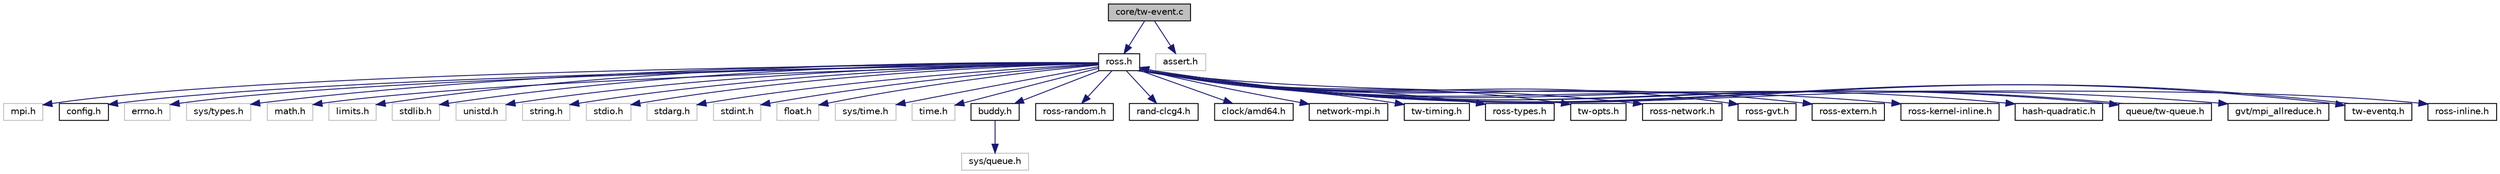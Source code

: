 digraph G
{
  edge [fontname="Helvetica",fontsize="10",labelfontname="Helvetica",labelfontsize="10"];
  node [fontname="Helvetica",fontsize="10",shape=record];
  Node1 [label="core/tw-event.c",height=0.2,width=0.4,color="black", fillcolor="grey75", style="filled" fontcolor="black"];
  Node1 -> Node2 [color="midnightblue",fontsize="10",style="solid",fontname="Helvetica"];
  Node2 [label="ross.h",height=0.2,width=0.4,color="black", fillcolor="white", style="filled",URL="$ross_8h.html"];
  Node2 -> Node3 [color="midnightblue",fontsize="10",style="solid",fontname="Helvetica"];
  Node3 [label="mpi.h",height=0.2,width=0.4,color="grey75", fillcolor="white", style="filled"];
  Node2 -> Node4 [color="midnightblue",fontsize="10",style="solid",fontname="Helvetica"];
  Node4 [label="config.h",height=0.2,width=0.4,color="black", fillcolor="white", style="filled",URL="$config_8h.html"];
  Node2 -> Node5 [color="midnightblue",fontsize="10",style="solid",fontname="Helvetica"];
  Node5 [label="errno.h",height=0.2,width=0.4,color="grey75", fillcolor="white", style="filled"];
  Node2 -> Node6 [color="midnightblue",fontsize="10",style="solid",fontname="Helvetica"];
  Node6 [label="sys/types.h",height=0.2,width=0.4,color="grey75", fillcolor="white", style="filled"];
  Node2 -> Node7 [color="midnightblue",fontsize="10",style="solid",fontname="Helvetica"];
  Node7 [label="math.h",height=0.2,width=0.4,color="grey75", fillcolor="white", style="filled"];
  Node2 -> Node8 [color="midnightblue",fontsize="10",style="solid",fontname="Helvetica"];
  Node8 [label="limits.h",height=0.2,width=0.4,color="grey75", fillcolor="white", style="filled"];
  Node2 -> Node9 [color="midnightblue",fontsize="10",style="solid",fontname="Helvetica"];
  Node9 [label="stdlib.h",height=0.2,width=0.4,color="grey75", fillcolor="white", style="filled"];
  Node2 -> Node10 [color="midnightblue",fontsize="10",style="solid",fontname="Helvetica"];
  Node10 [label="unistd.h",height=0.2,width=0.4,color="grey75", fillcolor="white", style="filled"];
  Node2 -> Node11 [color="midnightblue",fontsize="10",style="solid",fontname="Helvetica"];
  Node11 [label="string.h",height=0.2,width=0.4,color="grey75", fillcolor="white", style="filled"];
  Node2 -> Node12 [color="midnightblue",fontsize="10",style="solid",fontname="Helvetica"];
  Node12 [label="stdio.h",height=0.2,width=0.4,color="grey75", fillcolor="white", style="filled"];
  Node2 -> Node13 [color="midnightblue",fontsize="10",style="solid",fontname="Helvetica"];
  Node13 [label="stdarg.h",height=0.2,width=0.4,color="grey75", fillcolor="white", style="filled"];
  Node2 -> Node14 [color="midnightblue",fontsize="10",style="solid",fontname="Helvetica"];
  Node14 [label="stdint.h",height=0.2,width=0.4,color="grey75", fillcolor="white", style="filled"];
  Node2 -> Node15 [color="midnightblue",fontsize="10",style="solid",fontname="Helvetica"];
  Node15 [label="float.h",height=0.2,width=0.4,color="grey75", fillcolor="white", style="filled"];
  Node2 -> Node16 [color="midnightblue",fontsize="10",style="solid",fontname="Helvetica"];
  Node16 [label="sys/time.h",height=0.2,width=0.4,color="grey75", fillcolor="white", style="filled"];
  Node2 -> Node17 [color="midnightblue",fontsize="10",style="solid",fontname="Helvetica"];
  Node17 [label="time.h",height=0.2,width=0.4,color="grey75", fillcolor="white", style="filled"];
  Node2 -> Node18 [color="midnightblue",fontsize="10",style="solid",fontname="Helvetica"];
  Node18 [label="buddy.h",height=0.2,width=0.4,color="black", fillcolor="white", style="filled",URL="$buddy_8h.html",tooltip="Buddy-system memory allocator."];
  Node18 -> Node19 [color="midnightblue",fontsize="10",style="solid",fontname="Helvetica"];
  Node19 [label="sys/queue.h",height=0.2,width=0.4,color="grey75", fillcolor="white", style="filled"];
  Node2 -> Node20 [color="midnightblue",fontsize="10",style="solid",fontname="Helvetica"];
  Node20 [label="ross-random.h",height=0.2,width=0.4,color="black", fillcolor="white", style="filled",URL="$ross-random_8h.html"];
  Node2 -> Node21 [color="midnightblue",fontsize="10",style="solid",fontname="Helvetica"];
  Node21 [label="rand-clcg4.h",height=0.2,width=0.4,color="black", fillcolor="white", style="filled",URL="$rand-clcg4_8h.html"];
  Node2 -> Node22 [color="midnightblue",fontsize="10",style="solid",fontname="Helvetica"];
  Node22 [label="clock/amd64.h",height=0.2,width=0.4,color="black", fillcolor="white", style="filled",URL="$amd64_8h.html"];
  Node2 -> Node23 [color="midnightblue",fontsize="10",style="solid",fontname="Helvetica"];
  Node23 [label="network-mpi.h",height=0.2,width=0.4,color="black", fillcolor="white", style="filled",URL="$network-mpi_8h.html"];
  Node2 -> Node24 [color="midnightblue",fontsize="10",style="solid",fontname="Helvetica"];
  Node24 [label="tw-timing.h",height=0.2,width=0.4,color="black", fillcolor="white", style="filled",URL="$tw-timing_8h.html"];
  Node2 -> Node25 [color="midnightblue",fontsize="10",style="solid",fontname="Helvetica"];
  Node25 [label="ross-types.h",height=0.2,width=0.4,color="black", fillcolor="white", style="filled",URL="$ross-types_8h.html",tooltip="Definition of ROSS basic types."];
  Node2 -> Node26 [color="midnightblue",fontsize="10",style="solid",fontname="Helvetica"];
  Node26 [label="tw-opts.h",height=0.2,width=0.4,color="black", fillcolor="white", style="filled",URL="$tw-opts_8h.html"];
  Node2 -> Node27 [color="midnightblue",fontsize="10",style="solid",fontname="Helvetica"];
  Node27 [label="ross-network.h",height=0.2,width=0.4,color="black", fillcolor="white", style="filled",URL="$ross-network_8h.html"];
  Node2 -> Node28 [color="midnightblue",fontsize="10",style="solid",fontname="Helvetica"];
  Node28 [label="ross-gvt.h",height=0.2,width=0.4,color="black", fillcolor="white", style="filled",URL="$ross-gvt_8h.html"];
  Node2 -> Node29 [color="midnightblue",fontsize="10",style="solid",fontname="Helvetica"];
  Node29 [label="ross-extern.h",height=0.2,width=0.4,color="black", fillcolor="white", style="filled",URL="$ross-extern_8h.html"];
  Node2 -> Node30 [color="midnightblue",fontsize="10",style="solid",fontname="Helvetica"];
  Node30 [label="ross-kernel-inline.h",height=0.2,width=0.4,color="black", fillcolor="white", style="filled",URL="$ross-kernel-inline_8h.html"];
  Node2 -> Node31 [color="midnightblue",fontsize="10",style="solid",fontname="Helvetica"];
  Node31 [label="hash-quadratic.h",height=0.2,width=0.4,color="black", fillcolor="white", style="filled",URL="$hash-quadratic_8h.html"];
  Node2 -> Node32 [color="midnightblue",fontsize="10",style="solid",fontname="Helvetica"];
  Node32 [label="queue/tw-queue.h",height=0.2,width=0.4,color="black", fillcolor="white", style="filled",URL="$tw-queue_8h.html"];
  Node32 -> Node2 [color="midnightblue",fontsize="10",style="solid",fontname="Helvetica"];
  Node2 -> Node33 [color="midnightblue",fontsize="10",style="solid",fontname="Helvetica"];
  Node33 [label="gvt/mpi_allreduce.h",height=0.2,width=0.4,color="black", fillcolor="white", style="filled",URL="$mpi__allreduce_8h.html"];
  Node2 -> Node34 [color="midnightblue",fontsize="10",style="solid",fontname="Helvetica"];
  Node34 [label="tw-eventq.h",height=0.2,width=0.4,color="black", fillcolor="white", style="filled",URL="$tw-eventq_8h.html"];
  Node34 -> Node2 [color="midnightblue",fontsize="10",style="solid",fontname="Helvetica"];
  Node2 -> Node35 [color="midnightblue",fontsize="10",style="solid",fontname="Helvetica"];
  Node35 [label="ross-inline.h",height=0.2,width=0.4,color="black", fillcolor="white", style="filled",URL="$ross-inline_8h.html"];
  Node1 -> Node36 [color="midnightblue",fontsize="10",style="solid",fontname="Helvetica"];
  Node36 [label="assert.h",height=0.2,width=0.4,color="grey75", fillcolor="white", style="filled"];
}
